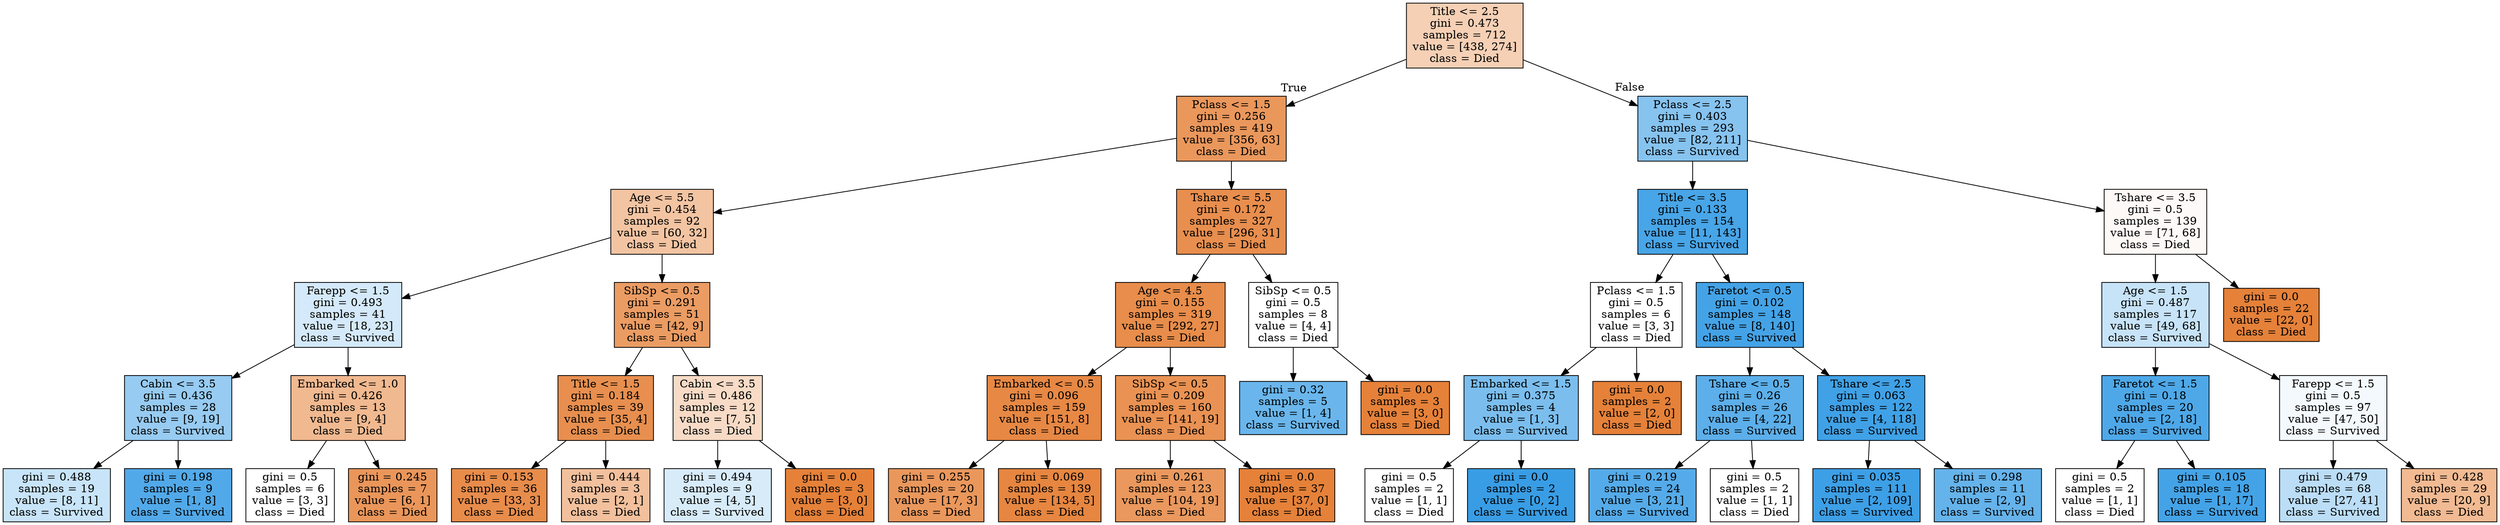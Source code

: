 digraph Tree {
node [shape=box, style="filled", color="black"] ;
0 [label="Title <= 2.5\ngini = 0.473\nsamples = 712\nvalue = [438, 274]\nclass = Died", fillcolor="#e581395f"] ;
1 [label="Pclass <= 1.5\ngini = 0.256\nsamples = 419\nvalue = [356, 63]\nclass = Died", fillcolor="#e58139d2"] ;
0 -> 1 [labeldistance=2.5, labelangle=45, headlabel="True"] ;
2 [label="Age <= 5.5\ngini = 0.454\nsamples = 92\nvalue = [60, 32]\nclass = Died", fillcolor="#e5813977"] ;
1 -> 2 ;
3 [label="Farepp <= 1.5\ngini = 0.493\nsamples = 41\nvalue = [18, 23]\nclass = Survived", fillcolor="#399de537"] ;
2 -> 3 ;
4 [label="Cabin <= 3.5\ngini = 0.436\nsamples = 28\nvalue = [9, 19]\nclass = Survived", fillcolor="#399de586"] ;
3 -> 4 ;
5 [label="gini = 0.488\nsamples = 19\nvalue = [8, 11]\nclass = Survived", fillcolor="#399de546"] ;
4 -> 5 ;
6 [label="gini = 0.198\nsamples = 9\nvalue = [1, 8]\nclass = Survived", fillcolor="#399de5df"] ;
4 -> 6 ;
7 [label="Embarked <= 1.0\ngini = 0.426\nsamples = 13\nvalue = [9, 4]\nclass = Died", fillcolor="#e581398e"] ;
3 -> 7 ;
8 [label="gini = 0.5\nsamples = 6\nvalue = [3, 3]\nclass = Died", fillcolor="#e5813900"] ;
7 -> 8 ;
9 [label="gini = 0.245\nsamples = 7\nvalue = [6, 1]\nclass = Died", fillcolor="#e58139d4"] ;
7 -> 9 ;
10 [label="SibSp <= 0.5\ngini = 0.291\nsamples = 51\nvalue = [42, 9]\nclass = Died", fillcolor="#e58139c8"] ;
2 -> 10 ;
11 [label="Title <= 1.5\ngini = 0.184\nsamples = 39\nvalue = [35, 4]\nclass = Died", fillcolor="#e58139e2"] ;
10 -> 11 ;
12 [label="gini = 0.153\nsamples = 36\nvalue = [33, 3]\nclass = Died", fillcolor="#e58139e8"] ;
11 -> 12 ;
13 [label="gini = 0.444\nsamples = 3\nvalue = [2, 1]\nclass = Died", fillcolor="#e581397f"] ;
11 -> 13 ;
14 [label="Cabin <= 3.5\ngini = 0.486\nsamples = 12\nvalue = [7, 5]\nclass = Died", fillcolor="#e5813949"] ;
10 -> 14 ;
15 [label="gini = 0.494\nsamples = 9\nvalue = [4, 5]\nclass = Survived", fillcolor="#399de533"] ;
14 -> 15 ;
16 [label="gini = 0.0\nsamples = 3\nvalue = [3, 0]\nclass = Died", fillcolor="#e58139ff"] ;
14 -> 16 ;
17 [label="Tshare <= 5.5\ngini = 0.172\nsamples = 327\nvalue = [296, 31]\nclass = Died", fillcolor="#e58139e4"] ;
1 -> 17 ;
18 [label="Age <= 4.5\ngini = 0.155\nsamples = 319\nvalue = [292, 27]\nclass = Died", fillcolor="#e58139e7"] ;
17 -> 18 ;
19 [label="Embarked <= 0.5\ngini = 0.096\nsamples = 159\nvalue = [151, 8]\nclass = Died", fillcolor="#e58139f1"] ;
18 -> 19 ;
20 [label="gini = 0.255\nsamples = 20\nvalue = [17, 3]\nclass = Died", fillcolor="#e58139d2"] ;
19 -> 20 ;
21 [label="gini = 0.069\nsamples = 139\nvalue = [134, 5]\nclass = Died", fillcolor="#e58139f5"] ;
19 -> 21 ;
22 [label="SibSp <= 0.5\ngini = 0.209\nsamples = 160\nvalue = [141, 19]\nclass = Died", fillcolor="#e58139dd"] ;
18 -> 22 ;
23 [label="gini = 0.261\nsamples = 123\nvalue = [104, 19]\nclass = Died", fillcolor="#e58139d0"] ;
22 -> 23 ;
24 [label="gini = 0.0\nsamples = 37\nvalue = [37, 0]\nclass = Died", fillcolor="#e58139ff"] ;
22 -> 24 ;
25 [label="SibSp <= 0.5\ngini = 0.5\nsamples = 8\nvalue = [4, 4]\nclass = Died", fillcolor="#e5813900"] ;
17 -> 25 ;
26 [label="gini = 0.32\nsamples = 5\nvalue = [1, 4]\nclass = Survived", fillcolor="#399de5bf"] ;
25 -> 26 ;
27 [label="gini = 0.0\nsamples = 3\nvalue = [3, 0]\nclass = Died", fillcolor="#e58139ff"] ;
25 -> 27 ;
28 [label="Pclass <= 2.5\ngini = 0.403\nsamples = 293\nvalue = [82, 211]\nclass = Survived", fillcolor="#399de59c"] ;
0 -> 28 [labeldistance=2.5, labelangle=-45, headlabel="False"] ;
29 [label="Title <= 3.5\ngini = 0.133\nsamples = 154\nvalue = [11, 143]\nclass = Survived", fillcolor="#399de5eb"] ;
28 -> 29 ;
30 [label="Pclass <= 1.5\ngini = 0.5\nsamples = 6\nvalue = [3, 3]\nclass = Died", fillcolor="#e5813900"] ;
29 -> 30 ;
31 [label="Embarked <= 1.5\ngini = 0.375\nsamples = 4\nvalue = [1, 3]\nclass = Survived", fillcolor="#399de5aa"] ;
30 -> 31 ;
32 [label="gini = 0.5\nsamples = 2\nvalue = [1, 1]\nclass = Died", fillcolor="#e5813900"] ;
31 -> 32 ;
33 [label="gini = 0.0\nsamples = 2\nvalue = [0, 2]\nclass = Survived", fillcolor="#399de5ff"] ;
31 -> 33 ;
34 [label="gini = 0.0\nsamples = 2\nvalue = [2, 0]\nclass = Died", fillcolor="#e58139ff"] ;
30 -> 34 ;
35 [label="Faretot <= 0.5\ngini = 0.102\nsamples = 148\nvalue = [8, 140]\nclass = Survived", fillcolor="#399de5f0"] ;
29 -> 35 ;
36 [label="Tshare <= 0.5\ngini = 0.26\nsamples = 26\nvalue = [4, 22]\nclass = Survived", fillcolor="#399de5d1"] ;
35 -> 36 ;
37 [label="gini = 0.219\nsamples = 24\nvalue = [3, 21]\nclass = Survived", fillcolor="#399de5db"] ;
36 -> 37 ;
38 [label="gini = 0.5\nsamples = 2\nvalue = [1, 1]\nclass = Died", fillcolor="#e5813900"] ;
36 -> 38 ;
39 [label="Tshare <= 2.5\ngini = 0.063\nsamples = 122\nvalue = [4, 118]\nclass = Survived", fillcolor="#399de5f6"] ;
35 -> 39 ;
40 [label="gini = 0.035\nsamples = 111\nvalue = [2, 109]\nclass = Survived", fillcolor="#399de5fa"] ;
39 -> 40 ;
41 [label="gini = 0.298\nsamples = 11\nvalue = [2, 9]\nclass = Survived", fillcolor="#399de5c6"] ;
39 -> 41 ;
42 [label="Tshare <= 3.5\ngini = 0.5\nsamples = 139\nvalue = [71, 68]\nclass = Died", fillcolor="#e581390b"] ;
28 -> 42 ;
43 [label="Age <= 1.5\ngini = 0.487\nsamples = 117\nvalue = [49, 68]\nclass = Survived", fillcolor="#399de547"] ;
42 -> 43 ;
44 [label="Faretot <= 1.5\ngini = 0.18\nsamples = 20\nvalue = [2, 18]\nclass = Survived", fillcolor="#399de5e3"] ;
43 -> 44 ;
45 [label="gini = 0.5\nsamples = 2\nvalue = [1, 1]\nclass = Died", fillcolor="#e5813900"] ;
44 -> 45 ;
46 [label="gini = 0.105\nsamples = 18\nvalue = [1, 17]\nclass = Survived", fillcolor="#399de5f0"] ;
44 -> 46 ;
47 [label="Farepp <= 1.5\ngini = 0.5\nsamples = 97\nvalue = [47, 50]\nclass = Survived", fillcolor="#399de50f"] ;
43 -> 47 ;
48 [label="gini = 0.479\nsamples = 68\nvalue = [27, 41]\nclass = Survived", fillcolor="#399de557"] ;
47 -> 48 ;
49 [label="gini = 0.428\nsamples = 29\nvalue = [20, 9]\nclass = Died", fillcolor="#e581398c"] ;
47 -> 49 ;
50 [label="gini = 0.0\nsamples = 22\nvalue = [22, 0]\nclass = Died", fillcolor="#e58139ff"] ;
42 -> 50 ;
}
